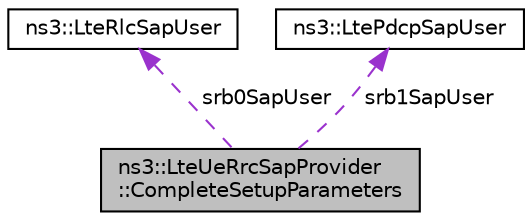 digraph "ns3::LteUeRrcSapProvider::CompleteSetupParameters"
{
 // LATEX_PDF_SIZE
  edge [fontname="Helvetica",fontsize="10",labelfontname="Helvetica",labelfontsize="10"];
  node [fontname="Helvetica",fontsize="10",shape=record];
  Node1 [label="ns3::LteUeRrcSapProvider\l::CompleteSetupParameters",height=0.2,width=0.4,color="black", fillcolor="grey75", style="filled", fontcolor="black",tooltip="CompleteSetupParameters structure."];
  Node2 -> Node1 [dir="back",color="darkorchid3",fontsize="10",style="dashed",label=" srb0SapUser" ,fontname="Helvetica"];
  Node2 [label="ns3::LteRlcSapUser",height=0.2,width=0.4,color="black", fillcolor="white", style="filled",URL="$classns3_1_1_lte_rlc_sap_user.html",tooltip="Service Access Point (SAP) offered by the UM-RLC and AM-RLC entities to the PDCP entity See 3GPP 36...."];
  Node3 -> Node1 [dir="back",color="darkorchid3",fontsize="10",style="dashed",label=" srb1SapUser" ,fontname="Helvetica"];
  Node3 [label="ns3::LtePdcpSapUser",height=0.2,width=0.4,color="black", fillcolor="white", style="filled",URL="$classns3_1_1_lte_pdcp_sap_user.html",tooltip="Service Access Point (SAP) offered by the PDCP entity to the RRC entity See 3GPP 36...."];
}
